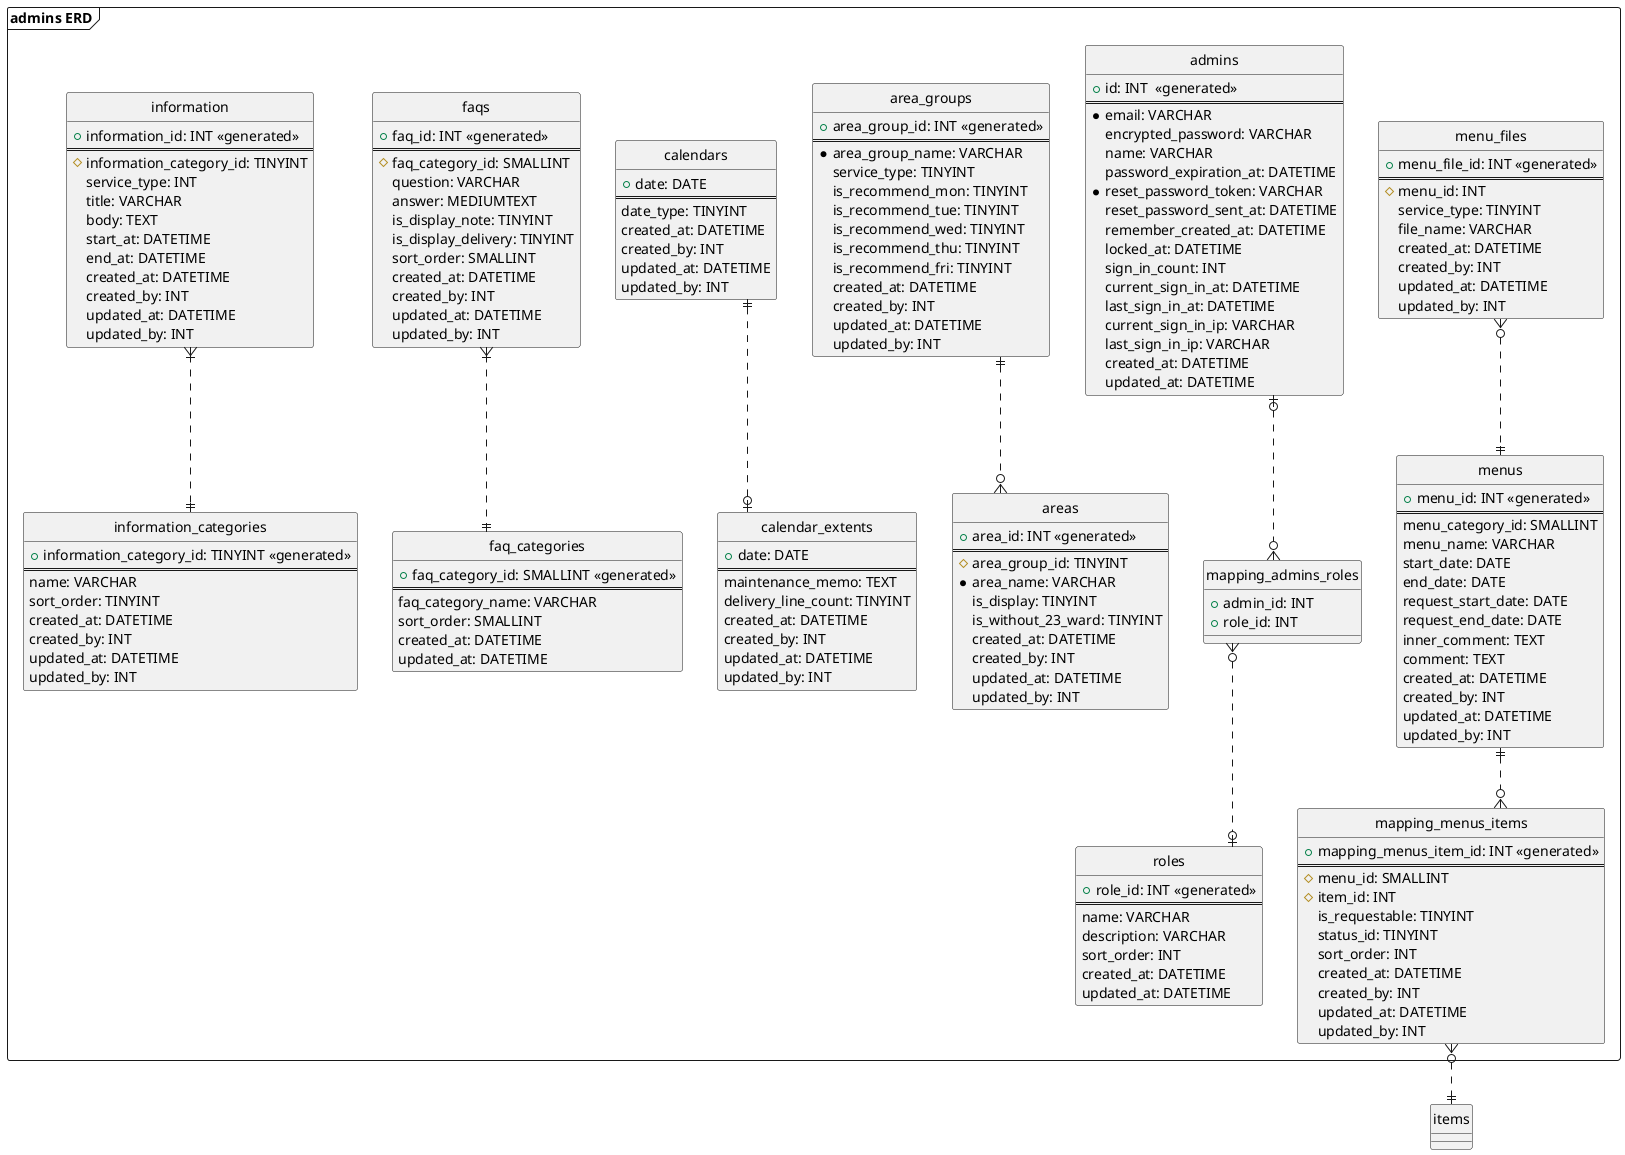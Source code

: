 @startuml

' hide the spot
hide circle

' avoid problems with angled crows feet
skinparam linetype ortho

frame "admins ERD" {
  entity "admins" as admins {
    + id: INT  <<generated>>
    ==
    * email: VARCHAR
    encrypted_password: VARCHAR
    name: VARCHAR
    password_expiration_at: DATETIME
    *reset_password_token: VARCHAR
    reset_password_sent_at: DATETIME
    remember_created_at: DATETIME
    locked_at: DATETIME
    sign_in_count: INT
    current_sign_in_at: DATETIME
    last_sign_in_at: DATETIME
    current_sign_in_ip: VARCHAR
    last_sign_in_ip: VARCHAR
    created_at: DATETIME
    updated_at: DATETIME
  }
  entity "mapping_admins_roles" {
    + admin_id: INT
    + role_id: INT
  }
  entity "roles" {
    + role_id: INT <<generated>>
    ==
    name: VARCHAR
    description: VARCHAR
    sort_order: INT
    created_at: DATETIME
    updated_at: DATETIME
  }
  entity "area_groups" {
    + area_group_id: INT <<generated>>
    ==
    * area_group_name: VARCHAR
    service_type: TINYINT
    is_recommend_mon: TINYINT
    is_recommend_tue: TINYINT
    is_recommend_wed: TINYINT
    is_recommend_thu: TINYINT
    is_recommend_fri: TINYINT
    created_at: DATETIME
    created_by: INT
    updated_at: DATETIME
    updated_by: INT
  }
  entity "areas" {
    + area_id: INT <<generated>>
    ==
    # area_group_id: TINYINT
    * area_name: VARCHAR
    is_display: TINYINT
    is_without_23_ward: TINYINT
    created_at: DATETIME
    created_by: INT
    updated_at: DATETIME
    updated_by: INT
  }
  entity "calendar_extents" {
    + date: DATE
    ==
    maintenance_memo: TEXT
    delivery_line_count: TINYINT
    created_at: DATETIME
    created_by: INT
    updated_at: DATETIME
    updated_by: INT
  }
  entity "calendars" {
    + date: DATE
    ==
    date_type: TINYINT
    created_at: DATETIME
    created_by: INT
    updated_at: DATETIME
    updated_by: INT
  }
  entity "faq_categories" {
    + faq_category_id: SMALLINT <<generated>>
    ==
    faq_category_name: VARCHAR
    sort_order: SMALLINT
    created_at: DATETIME
    updated_at: DATETIME
  }
  entity "faqs" {
    + faq_id: INT <<generated>>
    ==
    # faq_category_id: SMALLINT
    question: VARCHAR
    answer: MEDIUMTEXT
    is_display_note: TINYINT
    is_display_delivery: TINYINT
    sort_order: SMALLINT
    created_at: DATETIME
    created_by: INT
    updated_at: DATETIME
    updated_by: INT
  }
  entity "information" {
    + information_id: INT <<generated>>
    ==
    # information_category_id: TINYINT
    service_type: INT
    title: VARCHAR
    body: TEXT
    start_at: DATETIME
    end_at: DATETIME
    created_at: DATETIME
    created_by: INT
    updated_at: DATETIME
    updated_by: INT
  }
  entity "information_categories" {
    + information_category_id: TINYINT <<generated>>
    ==
    name: VARCHAR
    sort_order: TINYINT
    created_at: DATETIME
    created_by: INT
    updated_at: DATETIME
    updated_by: INT
  }
  entity "menu_files" {
    + menu_file_id: INT <<generated>>
    ==
    # menu_id: INT
    service_type: TINYINT
    file_name: VARCHAR
    created_at: DATETIME
    created_by: INT
    updated_at: DATETIME
    updated_by: INT
  }
  entity "menus" {
    + menu_id: INT <<generated>>
    ==
    menu_category_id: SMALLINT
    menu_name: VARCHAR
    start_date: DATE
    end_date: DATE
    request_start_date: DATE
    request_end_date: DATE
    inner_comment: TEXT
    comment: TEXT
    created_at: DATETIME
    created_by: INT
    updated_at: DATETIME
    updated_by: INT
  }
  entity "mapping_menus_items" {
    + mapping_menus_item_id: INT <<generated>>
    ==
    # menu_id: SMALLINT
    # item_id: INT
    is_requestable: TINYINT
    status_id: TINYINT
    sort_order: INT
    created_at: DATETIME
    created_by: INT
    updated_at: DATETIME
    updated_by: INT
  }

  admins |o.d.o{ mapping_admins_roles
  mapping_admins_roles }o..o| roles
  area_groups ||..o{ areas
  calendars ||..o| calendar_extents
  faqs }|..|| faq_categories
  information }|..|| information_categories
  menus ||.u.o{ menu_files
  menus ||.d.o{ mapping_menus_items
}

items ||.u.o{ mapping_menus_items
@enduml
